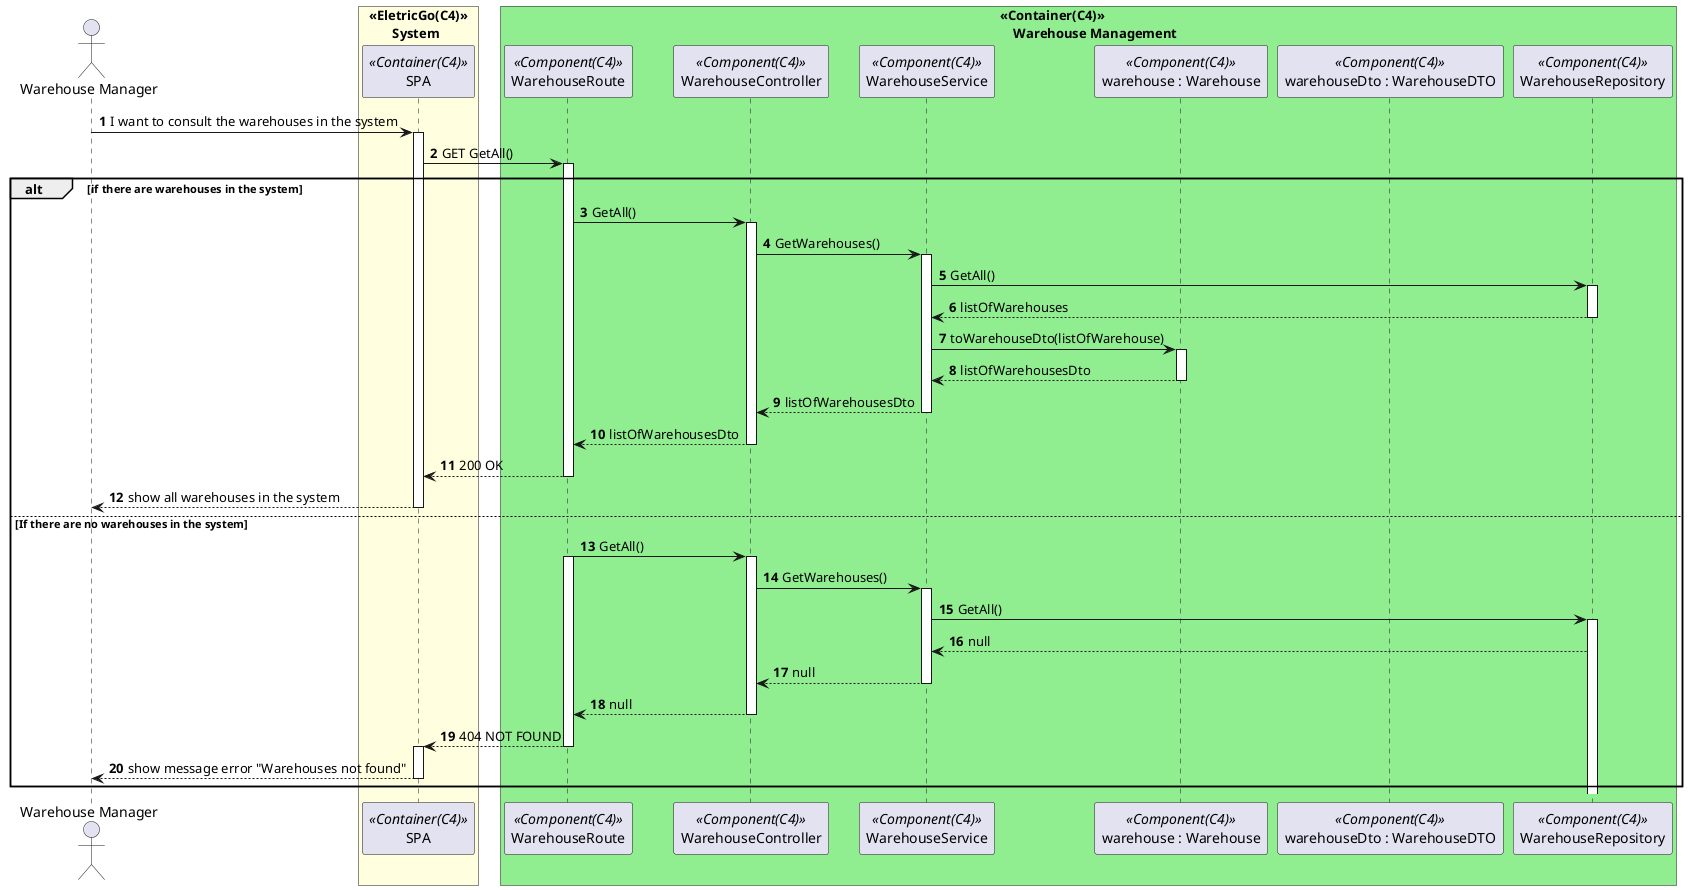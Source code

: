 @startuml
autonumber

actor "Warehouse Manager" as admin 
box "<<EletricGo(C4)>>\n       System" #LightYellow
participant SPA as ui <<Container(C4)>>
box "<<Container(C4)>>\n    Warehouse Management" #LightGreen
participant WarehouseRoute as  WM <<Component(C4)>>
participant WarehouseController as  CTL <<Component(C4)>>
participant WarehouseService as  SV <<Component(C4)>>
participant "warehouse : Warehouse" as  W <<Component(C4)>>
participant "warehouseDto : WarehouseDTO" as  DTO <<Component(C4)>>
participant WarehouseRepository as  WR <<Component(C4)>>
end box
end box


admin -> ui: I want to consult the warehouses in the system
activate ui

ui -> WM : GET GetAll()
activate WM
alt if there are warehouses in the system

WM -> CTL : GetAll()
activate CTL
CTL -> SV : GetWarehouses()
activate SV 
SV -> WR : GetAll()
activate WR
WR --> SV : listOfWarehouses
deactivate WR
SV -> W : toWarehouseDto(listOfWarehouse)
activate W

W --> SV : listOfWarehousesDto
deactivate W
SV --> CTL : listOfWarehousesDto
deactivate SV
CTL --> WM : listOfWarehousesDto
deactivate CTL
WM --> ui : 200 OK 
deactivate WM


ui --> admin: show all warehouses in the system
deactivate ui

else If there are no warehouses in the system



WM -> CTL : GetAll()
activate WM
activate CTL
CTL -> SV : GetWarehouses()
activate SV 
SV -> WR : GetAll()
activate WR
WR --> SV : null

SV --> CTL : null
deactivate SV
CTL --> WM : null
deactivate CTL

WM --> ui : 404 NOT FOUND
deactivate WM
activate ui
 
ui --> admin: show message error "Warehouses not found"
deactivate ui 


end

deactivate admin
@enduml